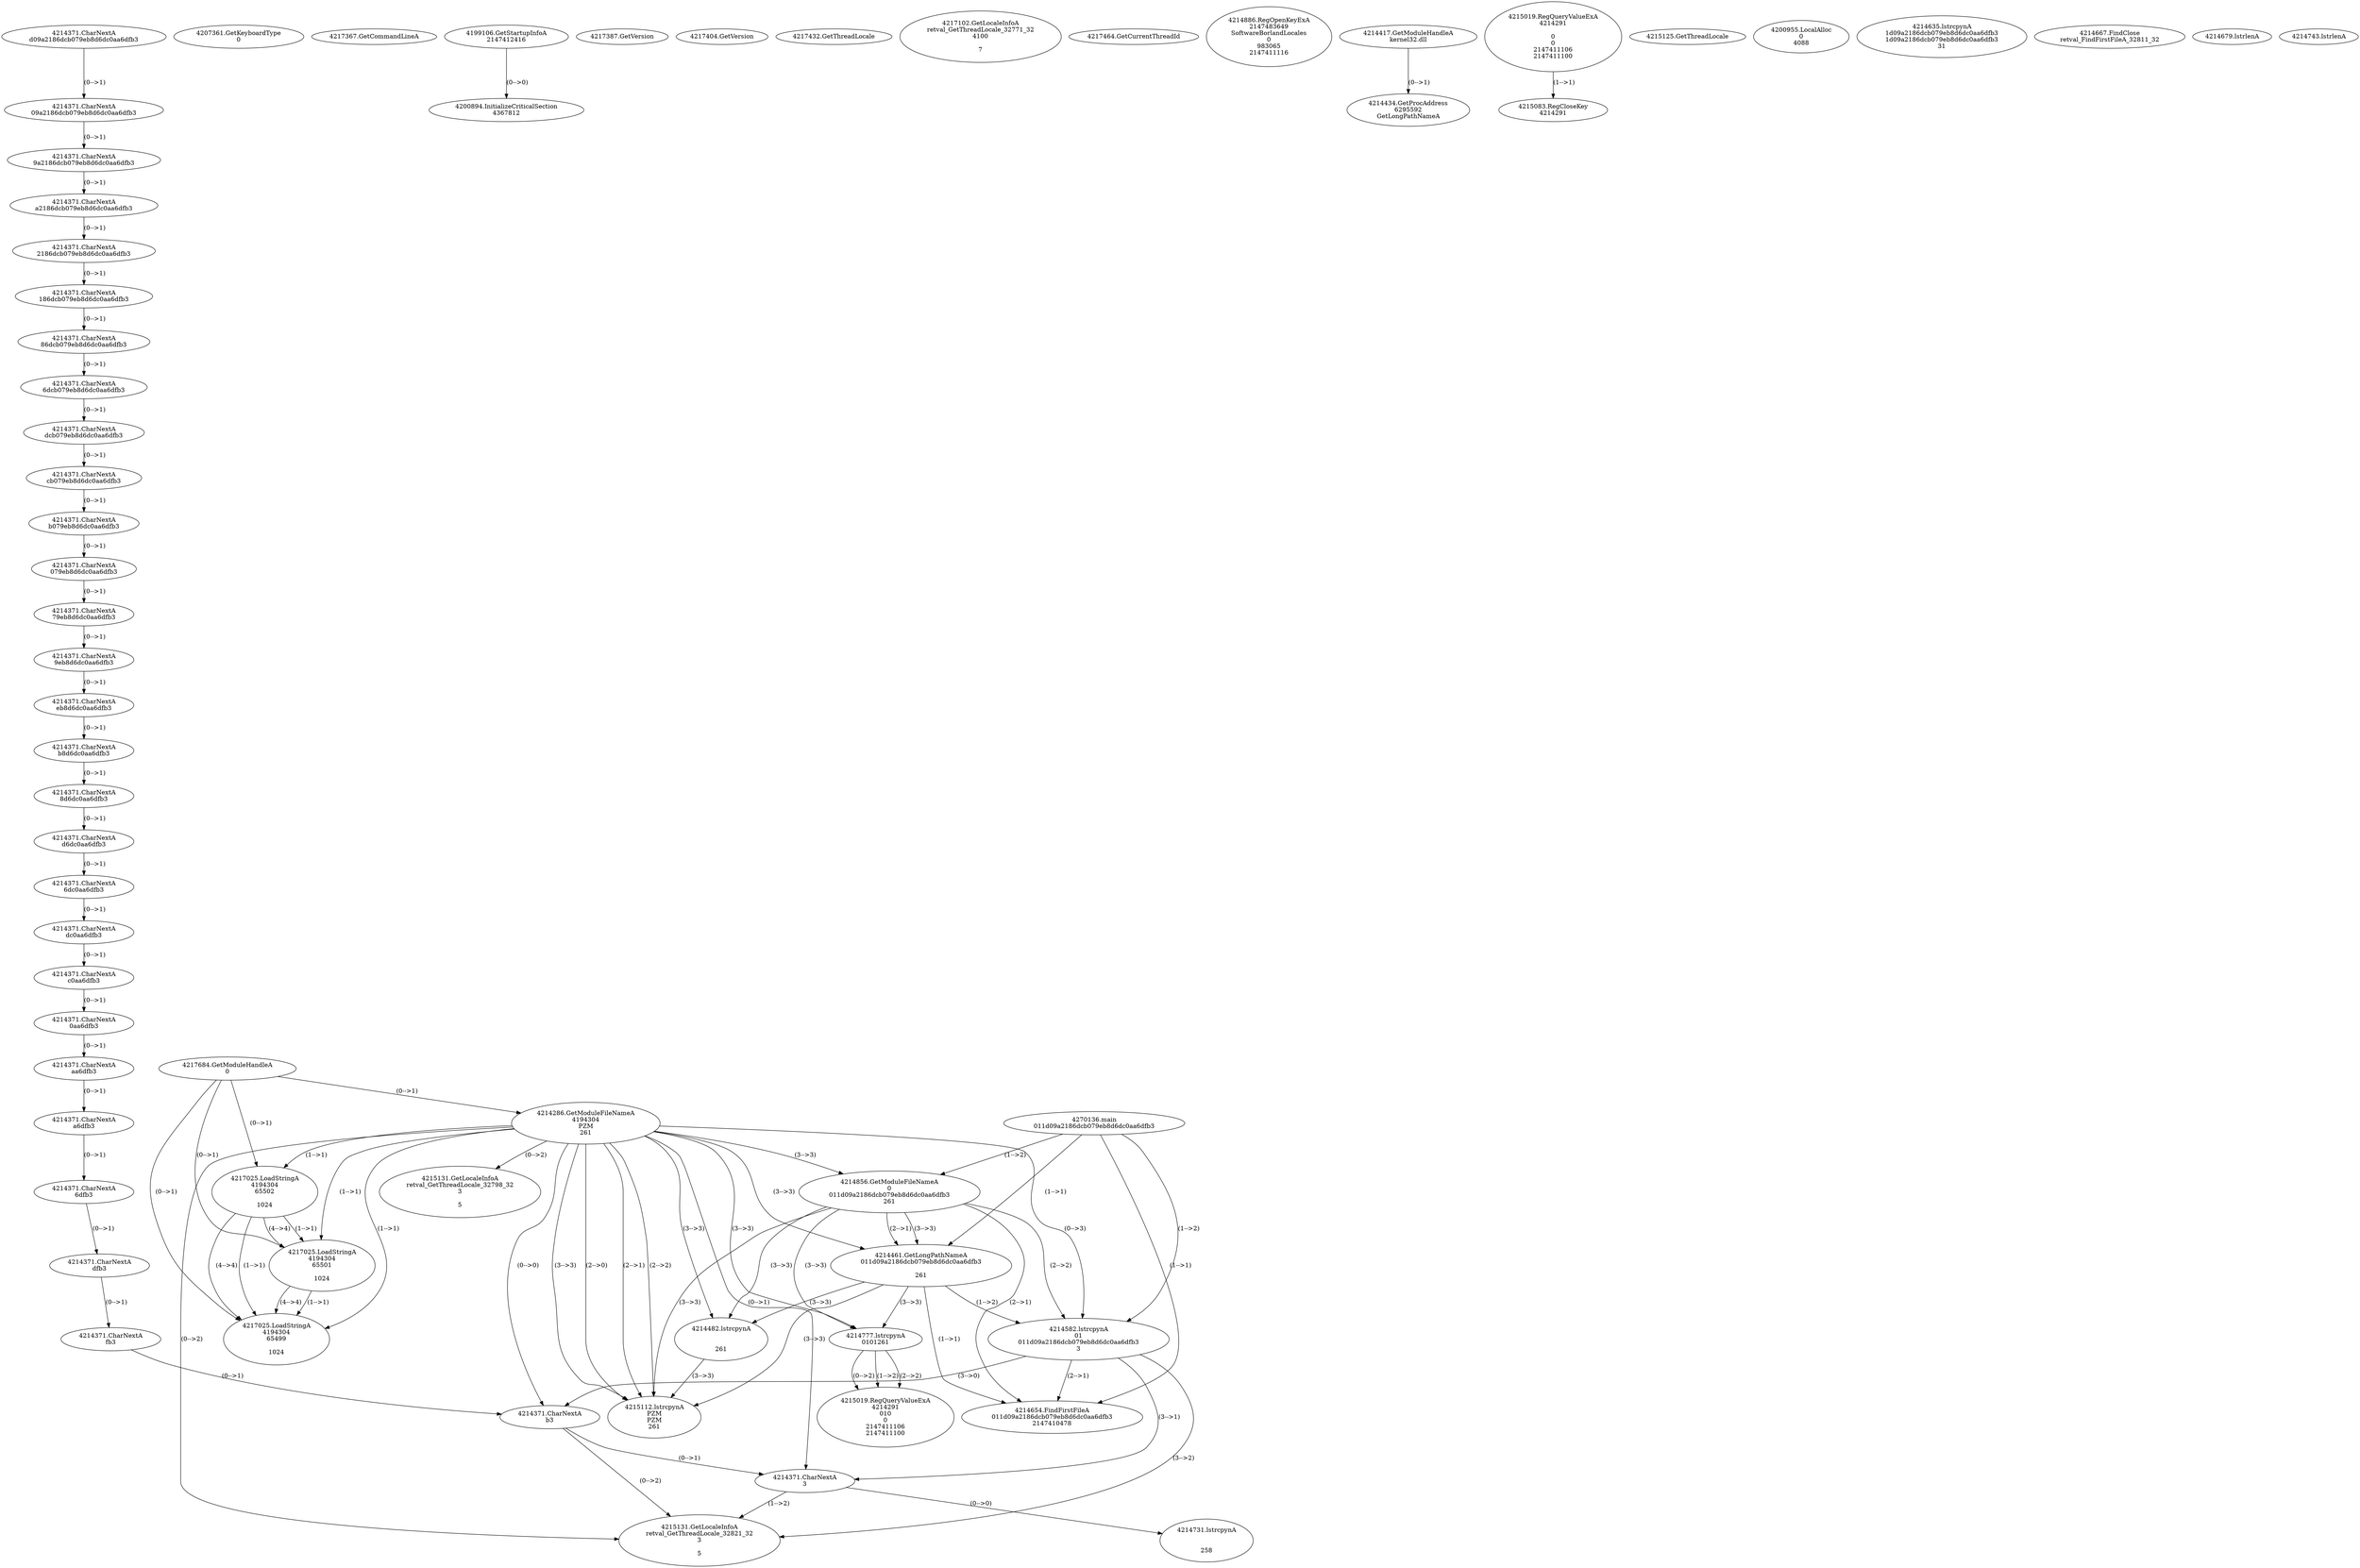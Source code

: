 // Global SCDG with merge call
digraph {
	0 [label="4270136.main
011d09a2186dcb079eb8d6dc0aa6dfb3"]
	1 [label="4217684.GetModuleHandleA
0"]
	2 [label="4207361.GetKeyboardType
0"]
	3 [label="4217367.GetCommandLineA
"]
	4 [label="4199106.GetStartupInfoA
2147412416"]
	5 [label="4217387.GetVersion
"]
	6 [label="4217404.GetVersion
"]
	7 [label="4217432.GetThreadLocale
"]
	8 [label="4217102.GetLocaleInfoA
retval_GetThreadLocale_32771_32
4100

7"]
	9 [label="4217464.GetCurrentThreadId
"]
	10 [label="4214286.GetModuleFileNameA
4194304
PZM
261"]
	1 -> 10 [label="(0-->1)"]
	11 [label="4214856.GetModuleFileNameA
0
011d09a2186dcb079eb8d6dc0aa6dfb3
261"]
	0 -> 11 [label="(1-->2)"]
	10 -> 11 [label="(3-->3)"]
	12 [label="4214886.RegOpenKeyExA
2147483649
Software\Borland\Locales
0
983065
2147411116"]
	13 [label="4214417.GetModuleHandleA
kernel32.dll"]
	14 [label="4214434.GetProcAddress
6295592
GetLongPathNameA"]
	13 -> 14 [label="(0-->1)"]
	15 [label="4214461.GetLongPathNameA
011d09a2186dcb079eb8d6dc0aa6dfb3

261"]
	0 -> 15 [label="(1-->1)"]
	11 -> 15 [label="(2-->1)"]
	10 -> 15 [label="(3-->3)"]
	11 -> 15 [label="(3-->3)"]
	16 [label="4214482.lstrcpynA


261"]
	10 -> 16 [label="(3-->3)"]
	11 -> 16 [label="(3-->3)"]
	15 -> 16 [label="(3-->3)"]
	17 [label="4215019.RegQueryValueExA
4214291

0
0
2147411106
2147411100"]
	18 [label="4215083.RegCloseKey
4214291"]
	17 -> 18 [label="(1-->1)"]
	19 [label="4215112.lstrcpynA
PZM
PZM
261"]
	10 -> 19 [label="(2-->1)"]
	10 -> 19 [label="(2-->2)"]
	10 -> 19 [label="(3-->3)"]
	11 -> 19 [label="(3-->3)"]
	15 -> 19 [label="(3-->3)"]
	16 -> 19 [label="(3-->3)"]
	10 -> 19 [label="(2-->0)"]
	20 [label="4215125.GetThreadLocale
"]
	21 [label="4215131.GetLocaleInfoA
retval_GetThreadLocale_32798_32
3

5"]
	10 -> 21 [label="(0-->2)"]
	22 [label="4217025.LoadStringA
4194304
65502

1024"]
	1 -> 22 [label="(0-->1)"]
	10 -> 22 [label="(1-->1)"]
	23 [label="4217025.LoadStringA
4194304
65501

1024"]
	1 -> 23 [label="(0-->1)"]
	10 -> 23 [label="(1-->1)"]
	22 -> 23 [label="(1-->1)"]
	22 -> 23 [label="(4-->4)"]
	24 [label="4217025.LoadStringA
4194304
65499

1024"]
	1 -> 24 [label="(0-->1)"]
	10 -> 24 [label="(1-->1)"]
	22 -> 24 [label="(1-->1)"]
	23 -> 24 [label="(1-->1)"]
	22 -> 24 [label="(4-->4)"]
	23 -> 24 [label="(4-->4)"]
	25 [label="4200894.InitializeCriticalSection
4367812"]
	4 -> 25 [label="(0-->0)"]
	26 [label="4200955.LocalAlloc
0
4088"]
	27 [label="4214582.lstrcpynA
01
011d09a2186dcb079eb8d6dc0aa6dfb3
3"]
	0 -> 27 [label="(1-->2)"]
	11 -> 27 [label="(2-->2)"]
	15 -> 27 [label="(1-->2)"]
	10 -> 27 [label="(0-->3)"]
	28 [label="4214371.CharNextA
d09a2186dcb079eb8d6dc0aa6dfb3"]
	29 [label="4214371.CharNextA
09a2186dcb079eb8d6dc0aa6dfb3"]
	28 -> 29 [label="(0-->1)"]
	30 [label="4214371.CharNextA
9a2186dcb079eb8d6dc0aa6dfb3"]
	29 -> 30 [label="(0-->1)"]
	31 [label="4214371.CharNextA
a2186dcb079eb8d6dc0aa6dfb3"]
	30 -> 31 [label="(0-->1)"]
	32 [label="4214371.CharNextA
2186dcb079eb8d6dc0aa6dfb3"]
	31 -> 32 [label="(0-->1)"]
	33 [label="4214371.CharNextA
186dcb079eb8d6dc0aa6dfb3"]
	32 -> 33 [label="(0-->1)"]
	34 [label="4214371.CharNextA
86dcb079eb8d6dc0aa6dfb3"]
	33 -> 34 [label="(0-->1)"]
	35 [label="4214371.CharNextA
6dcb079eb8d6dc0aa6dfb3"]
	34 -> 35 [label="(0-->1)"]
	36 [label="4214371.CharNextA
dcb079eb8d6dc0aa6dfb3"]
	35 -> 36 [label="(0-->1)"]
	37 [label="4214371.CharNextA
cb079eb8d6dc0aa6dfb3"]
	36 -> 37 [label="(0-->1)"]
	38 [label="4214371.CharNextA
b079eb8d6dc0aa6dfb3"]
	37 -> 38 [label="(0-->1)"]
	39 [label="4214371.CharNextA
079eb8d6dc0aa6dfb3"]
	38 -> 39 [label="(0-->1)"]
	40 [label="4214371.CharNextA
79eb8d6dc0aa6dfb3"]
	39 -> 40 [label="(0-->1)"]
	41 [label="4214371.CharNextA
9eb8d6dc0aa6dfb3"]
	40 -> 41 [label="(0-->1)"]
	42 [label="4214371.CharNextA
eb8d6dc0aa6dfb3"]
	41 -> 42 [label="(0-->1)"]
	43 [label="4214371.CharNextA
b8d6dc0aa6dfb3"]
	42 -> 43 [label="(0-->1)"]
	44 [label="4214371.CharNextA
8d6dc0aa6dfb3"]
	43 -> 44 [label="(0-->1)"]
	45 [label="4214371.CharNextA
d6dc0aa6dfb3"]
	44 -> 45 [label="(0-->1)"]
	46 [label="4214371.CharNextA
6dc0aa6dfb3"]
	45 -> 46 [label="(0-->1)"]
	47 [label="4214371.CharNextA
dc0aa6dfb3"]
	46 -> 47 [label="(0-->1)"]
	48 [label="4214371.CharNextA
c0aa6dfb3"]
	47 -> 48 [label="(0-->1)"]
	49 [label="4214371.CharNextA
0aa6dfb3"]
	48 -> 49 [label="(0-->1)"]
	50 [label="4214371.CharNextA
aa6dfb3"]
	49 -> 50 [label="(0-->1)"]
	51 [label="4214371.CharNextA
a6dfb3"]
	50 -> 51 [label="(0-->1)"]
	52 [label="4214371.CharNextA
6dfb3"]
	51 -> 52 [label="(0-->1)"]
	53 [label="4214371.CharNextA
dfb3"]
	52 -> 53 [label="(0-->1)"]
	54 [label="4214371.CharNextA
fb3"]
	53 -> 54 [label="(0-->1)"]
	55 [label="4214371.CharNextA
b3"]
	54 -> 55 [label="(0-->1)"]
	10 -> 55 [label="(0-->0)"]
	27 -> 55 [label="(3-->0)"]
	56 [label="4214371.CharNextA
3"]
	10 -> 56 [label="(0-->1)"]
	27 -> 56 [label="(3-->1)"]
	55 -> 56 [label="(0-->1)"]
	57 [label="4214635.lstrcpynA
1d09a2186dcb079eb8d6dc0aa6dfb3
1d09a2186dcb079eb8d6dc0aa6dfb3
31"]
	58 [label="4214654.FindFirstFileA
011d09a2186dcb079eb8d6dc0aa6dfb3
2147410478"]
	0 -> 58 [label="(1-->1)"]
	11 -> 58 [label="(2-->1)"]
	15 -> 58 [label="(1-->1)"]
	27 -> 58 [label="(2-->1)"]
	59 [label="4214667.FindClose
retval_FindFirstFileA_32811_32"]
	60 [label="4214679.lstrlenA
"]
	61 [label="4214731.lstrcpynA


258"]
	56 -> 61 [label="(0-->0)"]
	62 [label="4214743.lstrlenA
"]
	63 [label="4214777.lstrcpynA
01\
01\
261"]
	10 -> 63 [label="(3-->3)"]
	11 -> 63 [label="(3-->3)"]
	15 -> 63 [label="(3-->3)"]
	64 [label="4215019.RegQueryValueExA
4214291
01\
0
0
2147411106
2147411100"]
	63 -> 64 [label="(1-->2)"]
	63 -> 64 [label="(2-->2)"]
	63 -> 64 [label="(0-->2)"]
	65 [label="4215131.GetLocaleInfoA
retval_GetThreadLocale_32821_32
3

5"]
	10 -> 65 [label="(0-->2)"]
	27 -> 65 [label="(3-->2)"]
	55 -> 65 [label="(0-->2)"]
	56 -> 65 [label="(1-->2)"]
}
